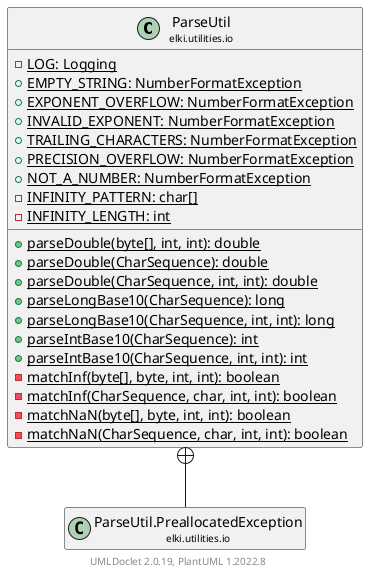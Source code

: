 @startuml
    remove .*\.(Instance|Par|Parameterizer|Factory)$
    set namespaceSeparator none
    hide empty fields
    hide empty methods

    class "<size:14>ParseUtil\n<size:10>elki.utilities.io" as elki.utilities.io.ParseUtil [[ParseUtil.html]] {
        {static} -LOG: Logging
        {static} +EMPTY_STRING: NumberFormatException
        {static} +EXPONENT_OVERFLOW: NumberFormatException
        {static} +INVALID_EXPONENT: NumberFormatException
        {static} +TRAILING_CHARACTERS: NumberFormatException
        {static} +PRECISION_OVERFLOW: NumberFormatException
        {static} +NOT_A_NUMBER: NumberFormatException
        {static} -INFINITY_PATTERN: char[]
        {static} -INFINITY_LENGTH: int
        {static} +parseDouble(byte[], int, int): double
        {static} +parseDouble(CharSequence): double
        {static} +parseDouble(CharSequence, int, int): double
        {static} +parseLongBase10(CharSequence): long
        {static} +parseLongBase10(CharSequence, int, int): long
        {static} +parseIntBase10(CharSequence): int
        {static} +parseIntBase10(CharSequence, int, int): int
        {static} -matchInf(byte[], byte, int, int): boolean
        {static} -matchInf(CharSequence, char, int, int): boolean
        {static} -matchNaN(byte[], byte, int, int): boolean
        {static} -matchNaN(CharSequence, char, int, int): boolean
    }
    class "<size:14>ParseUtil.PreallocatedException\n<size:10>elki.utilities.io" as elki.utilities.io.ParseUtil.PreallocatedException [[ParseUtil.PreallocatedException.html]]

    elki.utilities.io.ParseUtil +-- elki.utilities.io.ParseUtil.PreallocatedException

    center footer UMLDoclet 2.0.19, PlantUML 1.2022.8
@enduml
